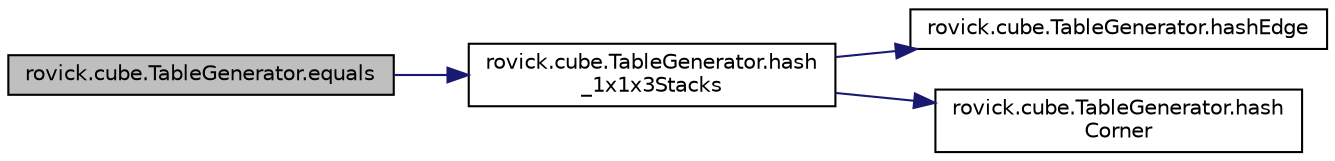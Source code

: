 digraph "rovick.cube.TableGenerator.equals"
{
  edge [fontname="Helvetica",fontsize="10",labelfontname="Helvetica",labelfontsize="10"];
  node [fontname="Helvetica",fontsize="10",shape=record];
  rankdir="LR";
  Node0 [label="rovick.cube.TableGenerator.equals",height=0.2,width=0.4,color="black", fillcolor="grey75", style="filled", fontcolor="black"];
  Node0 -> Node1 [color="midnightblue",fontsize="10",style="solid",fontname="Helvetica"];
  Node1 [label="rovick.cube.TableGenerator.hash\l_1x1x3Stacks",height=0.2,width=0.4,color="black", fillcolor="white", style="filled",URL="$classrovick_1_1cube_1_1_table_generator_ae76f58845c0cf0edbfa0d0de955341a0.html#ae76f58845c0cf0edbfa0d0de955341a0"];
  Node1 -> Node2 [color="midnightblue",fontsize="10",style="solid",fontname="Helvetica"];
  Node2 [label="rovick.cube.TableGenerator.hashEdge",height=0.2,width=0.4,color="black", fillcolor="white", style="filled",URL="$classrovick_1_1cube_1_1_table_generator_ad911b5dfac8150d1fb7ed6e2aa059b66.html#ad911b5dfac8150d1fb7ed6e2aa059b66"];
  Node1 -> Node3 [color="midnightblue",fontsize="10",style="solid",fontname="Helvetica"];
  Node3 [label="rovick.cube.TableGenerator.hash\lCorner",height=0.2,width=0.4,color="black", fillcolor="white", style="filled",URL="$classrovick_1_1cube_1_1_table_generator_a4554bb29d3c0ab3118ca0f7155de99ef.html#a4554bb29d3c0ab3118ca0f7155de99ef"];
}
